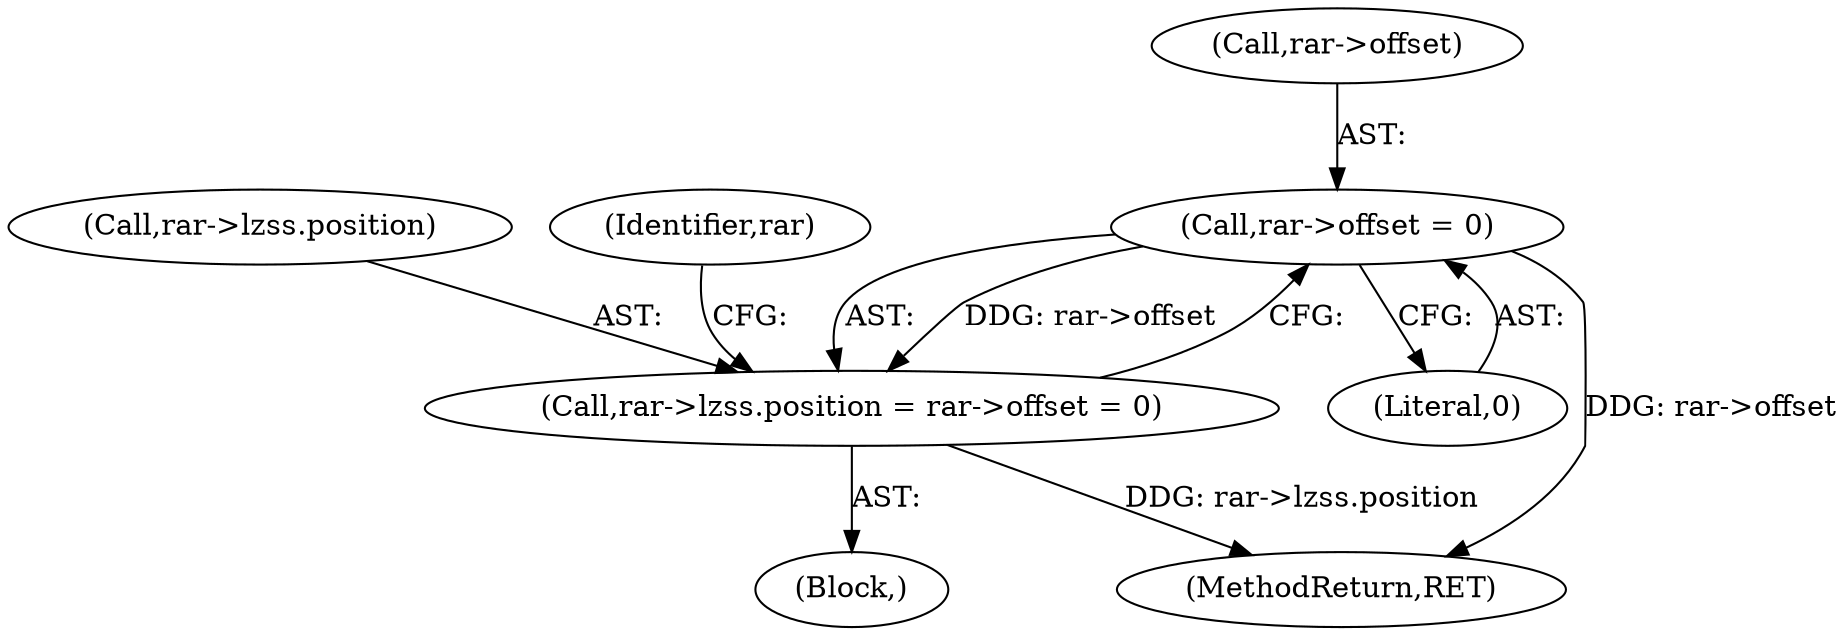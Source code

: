 digraph "0_libarchive_bfcfe6f04ed20db2504db8a254d1f40a1d84eb28_0@pointer" {
"1001532" [label="(Call,rar->offset = 0)"];
"1001526" [label="(Call,rar->lzss.position = rar->offset = 0)"];
"1001536" [label="(Literal,0)"];
"1000121" [label="(Block,)"];
"1001533" [label="(Call,rar->offset)"];
"1001526" [label="(Call,rar->lzss.position = rar->offset = 0)"];
"1001754" [label="(MethodReturn,RET)"];
"1001527" [label="(Call,rar->lzss.position)"];
"1001539" [label="(Identifier,rar)"];
"1001532" [label="(Call,rar->offset = 0)"];
"1001532" -> "1001526"  [label="AST: "];
"1001532" -> "1001536"  [label="CFG: "];
"1001533" -> "1001532"  [label="AST: "];
"1001536" -> "1001532"  [label="AST: "];
"1001526" -> "1001532"  [label="CFG: "];
"1001532" -> "1001754"  [label="DDG: rar->offset"];
"1001532" -> "1001526"  [label="DDG: rar->offset"];
"1001526" -> "1000121"  [label="AST: "];
"1001527" -> "1001526"  [label="AST: "];
"1001539" -> "1001526"  [label="CFG: "];
"1001526" -> "1001754"  [label="DDG: rar->lzss.position"];
}
